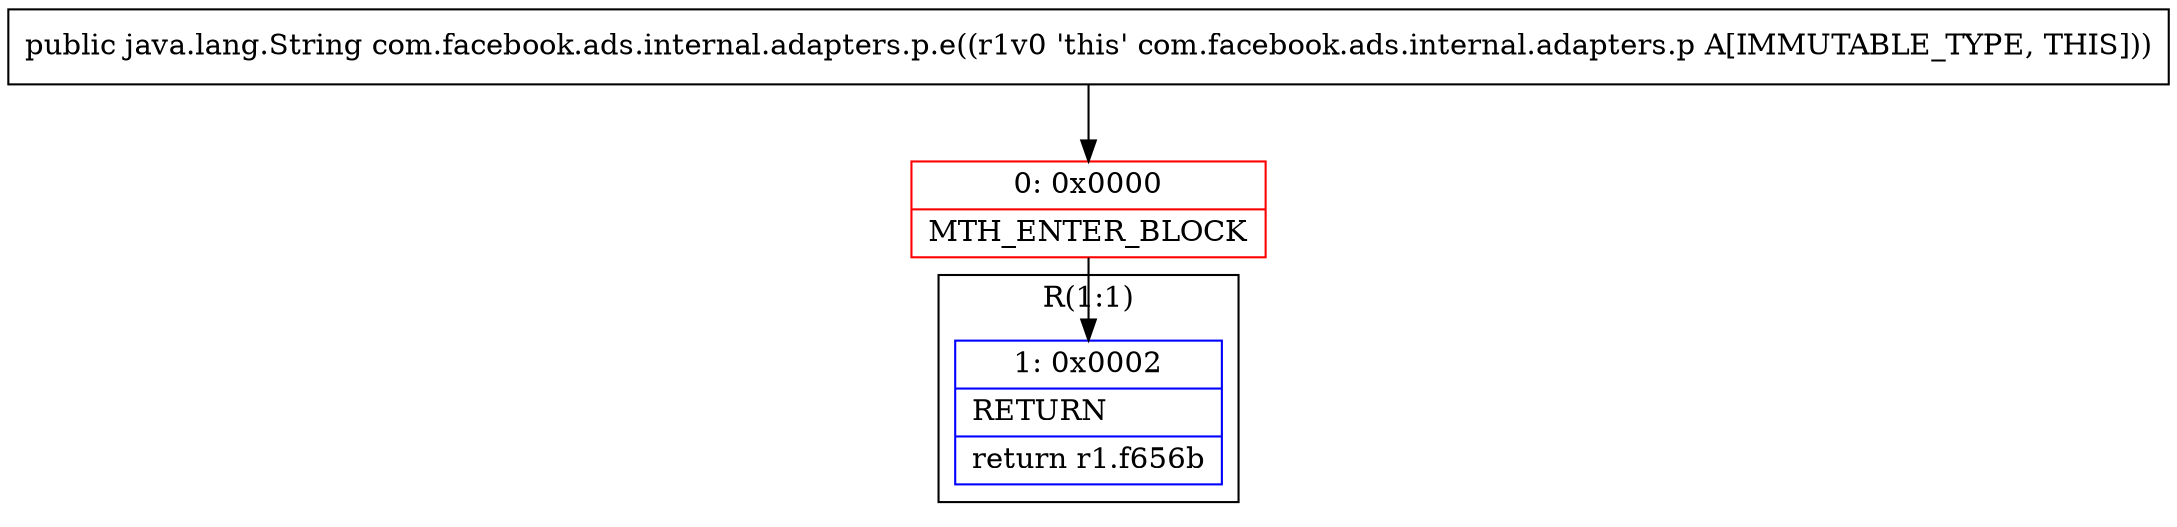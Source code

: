 digraph "CFG forcom.facebook.ads.internal.adapters.p.e()Ljava\/lang\/String;" {
subgraph cluster_Region_1674191736 {
label = "R(1:1)";
node [shape=record,color=blue];
Node_1 [shape=record,label="{1\:\ 0x0002|RETURN\l|return r1.f656b\l}"];
}
Node_0 [shape=record,color=red,label="{0\:\ 0x0000|MTH_ENTER_BLOCK\l}"];
MethodNode[shape=record,label="{public java.lang.String com.facebook.ads.internal.adapters.p.e((r1v0 'this' com.facebook.ads.internal.adapters.p A[IMMUTABLE_TYPE, THIS])) }"];
MethodNode -> Node_0;
Node_0 -> Node_1;
}

